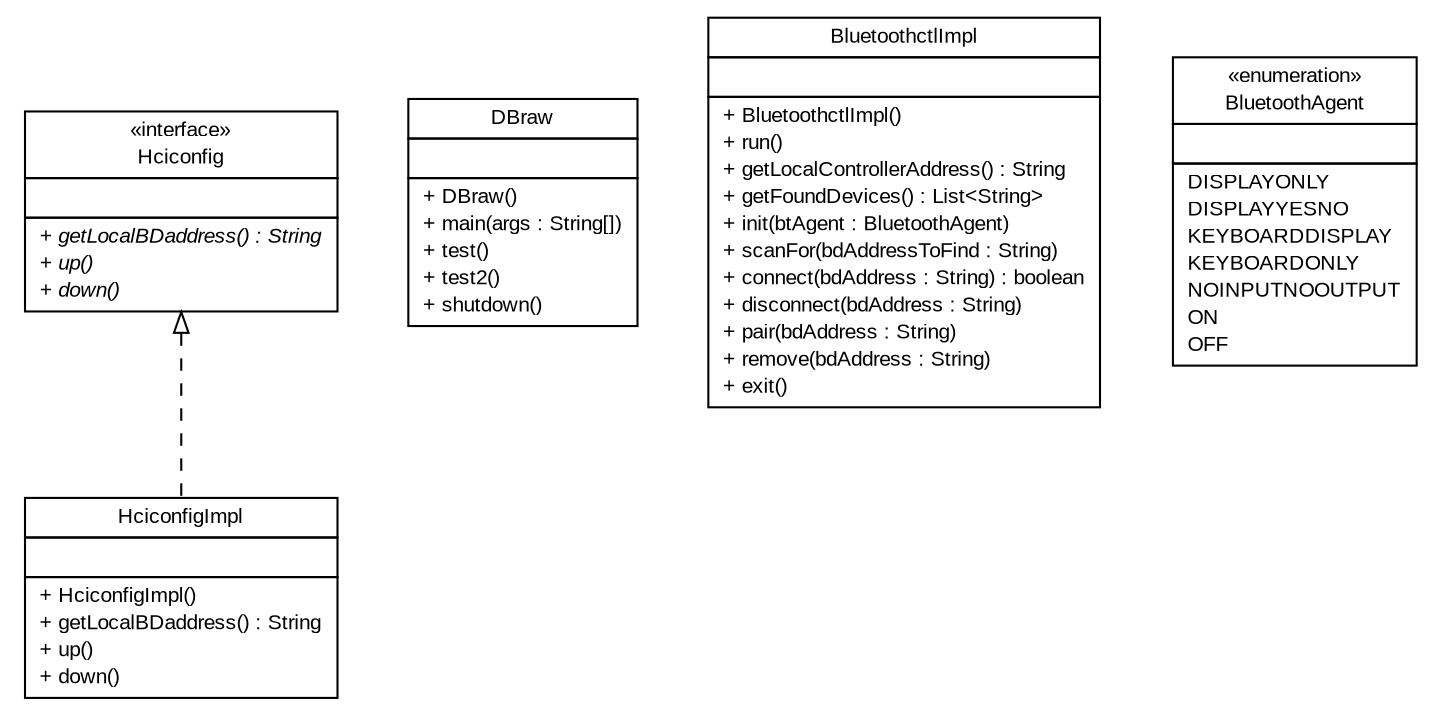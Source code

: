 #!/usr/local/bin/dot
#
# Class diagram 
# Generated by UMLGraph version R5_6 (http://www.umlgraph.org/)
#

digraph G {
	edge [fontname="arial",fontsize=10,labelfontname="arial",labelfontsize=10];
	node [fontname="arial",fontsize=10,shape=plaintext];
	nodesep=0.25;
	ranksep=0.5;
	// de.fhg.fit.biomos.sensorplatform.deprecated.HciconfigImpl
	c9 [label=<<table title="de.fhg.fit.biomos.sensorplatform.deprecated.HciconfigImpl" border="0" cellborder="1" cellspacing="0" cellpadding="2" port="p" href="./HciconfigImpl.html">
		<tr><td><table border="0" cellspacing="0" cellpadding="1">
<tr><td align="center" balign="center"> HciconfigImpl </td></tr>
		</table></td></tr>
		<tr><td><table border="0" cellspacing="0" cellpadding="1">
<tr><td align="left" balign="left">  </td></tr>
		</table></td></tr>
		<tr><td><table border="0" cellspacing="0" cellpadding="1">
<tr><td align="left" balign="left"> + HciconfigImpl() </td></tr>
<tr><td align="left" balign="left"> + getLocalBDaddress() : String </td></tr>
<tr><td align="left" balign="left"> + up() </td></tr>
<tr><td align="left" balign="left"> + down() </td></tr>
		</table></td></tr>
		</table>>, URL="./HciconfigImpl.html", fontname="arial", fontcolor="black", fontsize=10.0];
	// de.fhg.fit.biomos.sensorplatform.deprecated.Hciconfig
	c10 [label=<<table title="de.fhg.fit.biomos.sensorplatform.deprecated.Hciconfig" border="0" cellborder="1" cellspacing="0" cellpadding="2" port="p" href="./Hciconfig.html">
		<tr><td><table border="0" cellspacing="0" cellpadding="1">
<tr><td align="center" balign="center"> &#171;interface&#187; </td></tr>
<tr><td align="center" balign="center"> Hciconfig </td></tr>
		</table></td></tr>
		<tr><td><table border="0" cellspacing="0" cellpadding="1">
<tr><td align="left" balign="left">  </td></tr>
		</table></td></tr>
		<tr><td><table border="0" cellspacing="0" cellpadding="1">
<tr><td align="left" balign="left"><font face="arial italic" point-size="10.0"> + getLocalBDaddress() : String </font></td></tr>
<tr><td align="left" balign="left"><font face="arial italic" point-size="10.0"> + up() </font></td></tr>
<tr><td align="left" balign="left"><font face="arial italic" point-size="10.0"> + down() </font></td></tr>
		</table></td></tr>
		</table>>, URL="./Hciconfig.html", fontname="arial", fontcolor="black", fontsize=10.0];
	// de.fhg.fit.biomos.sensorplatform.deprecated.DBraw
	c11 [label=<<table title="de.fhg.fit.biomos.sensorplatform.deprecated.DBraw" border="0" cellborder="1" cellspacing="0" cellpadding="2" port="p" href="./DBraw.html">
		<tr><td><table border="0" cellspacing="0" cellpadding="1">
<tr><td align="center" balign="center"> DBraw </td></tr>
		</table></td></tr>
		<tr><td><table border="0" cellspacing="0" cellpadding="1">
<tr><td align="left" balign="left">  </td></tr>
		</table></td></tr>
		<tr><td><table border="0" cellspacing="0" cellpadding="1">
<tr><td align="left" balign="left"> + DBraw() </td></tr>
<tr><td align="left" balign="left"> + main(args : String[]) </td></tr>
<tr><td align="left" balign="left"> + test() </td></tr>
<tr><td align="left" balign="left"> + test2() </td></tr>
<tr><td align="left" balign="left"> + shutdown() </td></tr>
		</table></td></tr>
		</table>>, URL="./DBraw.html", fontname="arial", fontcolor="black", fontsize=10.0];
	// de.fhg.fit.biomos.sensorplatform.deprecated.BluetoothctlImpl
	c12 [label=<<table title="de.fhg.fit.biomos.sensorplatform.deprecated.BluetoothctlImpl" border="0" cellborder="1" cellspacing="0" cellpadding="2" port="p" href="./BluetoothctlImpl.html">
		<tr><td><table border="0" cellspacing="0" cellpadding="1">
<tr><td align="center" balign="center"> BluetoothctlImpl </td></tr>
		</table></td></tr>
		<tr><td><table border="0" cellspacing="0" cellpadding="1">
<tr><td align="left" balign="left">  </td></tr>
		</table></td></tr>
		<tr><td><table border="0" cellspacing="0" cellpadding="1">
<tr><td align="left" balign="left"> + BluetoothctlImpl() </td></tr>
<tr><td align="left" balign="left"> + run() </td></tr>
<tr><td align="left" balign="left"> + getLocalControllerAddress() : String </td></tr>
<tr><td align="left" balign="left"> + getFoundDevices() : List&lt;String&gt; </td></tr>
<tr><td align="left" balign="left"> + init(btAgent : BluetoothAgent) </td></tr>
<tr><td align="left" balign="left"> + scanFor(bdAddressToFind : String) </td></tr>
<tr><td align="left" balign="left"> + connect(bdAddress : String) : boolean </td></tr>
<tr><td align="left" balign="left"> + disconnect(bdAddress : String) </td></tr>
<tr><td align="left" balign="left"> + pair(bdAddress : String) </td></tr>
<tr><td align="left" balign="left"> + remove(bdAddress : String) </td></tr>
<tr><td align="left" balign="left"> + exit() </td></tr>
		</table></td></tr>
		</table>>, URL="./BluetoothctlImpl.html", fontname="arial", fontcolor="black", fontsize=10.0];
	// de.fhg.fit.biomos.sensorplatform.deprecated.BluetoothAgent
	c13 [label=<<table title="de.fhg.fit.biomos.sensorplatform.deprecated.BluetoothAgent" border="0" cellborder="1" cellspacing="0" cellpadding="2" port="p" href="./BluetoothAgent.html">
		<tr><td><table border="0" cellspacing="0" cellpadding="1">
<tr><td align="center" balign="center"> &#171;enumeration&#187; </td></tr>
<tr><td align="center" balign="center"> BluetoothAgent </td></tr>
		</table></td></tr>
		<tr><td><table border="0" cellspacing="0" cellpadding="1">
<tr><td align="left" balign="left">  </td></tr>
		</table></td></tr>
		<tr><td><table border="0" cellspacing="0" cellpadding="1">
<tr><td align="left" balign="left"> DISPLAYONLY </td></tr>
<tr><td align="left" balign="left"> DISPLAYYESNO </td></tr>
<tr><td align="left" balign="left"> KEYBOARDDISPLAY </td></tr>
<tr><td align="left" balign="left"> KEYBOARDONLY </td></tr>
<tr><td align="left" balign="left"> NOINPUTNOOUTPUT </td></tr>
<tr><td align="left" balign="left"> ON </td></tr>
<tr><td align="left" balign="left"> OFF </td></tr>
		</table></td></tr>
		</table>>, URL="./BluetoothAgent.html", fontname="arial", fontcolor="black", fontsize=10.0];
	//de.fhg.fit.biomos.sensorplatform.deprecated.HciconfigImpl implements de.fhg.fit.biomos.sensorplatform.deprecated.Hciconfig
	c10:p -> c9:p [dir=back,arrowtail=empty,style=dashed];
}

